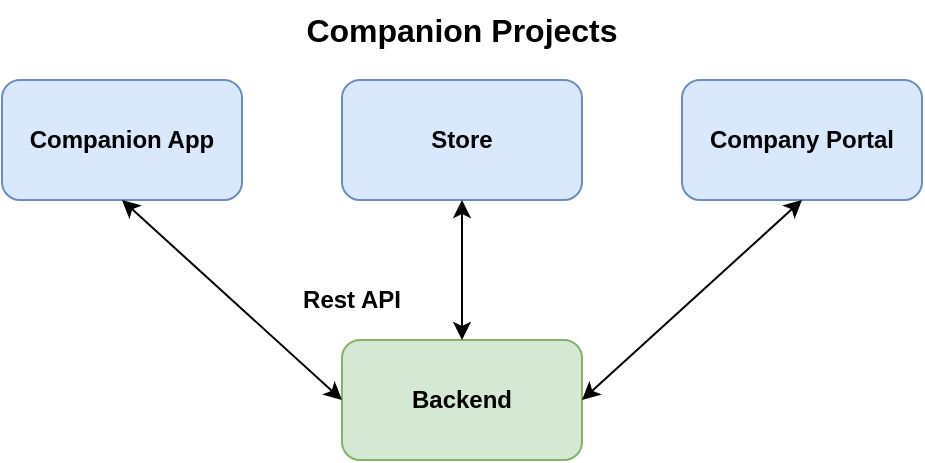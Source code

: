 <mxfile version="13.6.6" type="device"><diagram id="oH5o9qrXdouzIUf-zzGI" name="Page-1"><mxGraphModel dx="1298" dy="843" grid="1" gridSize="10" guides="1" tooltips="1" connect="1" arrows="1" fold="1" page="1" pageScale="1" pageWidth="850" pageHeight="1100" math="0" shadow="0"><root><mxCell id="0"/><mxCell id="1" parent="0"/><mxCell id="0s56FaPyDo7Vmw3Eu0Lo-1" value="Store" style="rounded=1;whiteSpace=wrap;html=1;fillColor=#dae8fc;strokeColor=#6c8ebf;fontStyle=1" vertex="1" parent="1"><mxGeometry x="330" y="390" width="120" height="60" as="geometry"/></mxCell><mxCell id="0s56FaPyDo7Vmw3Eu0Lo-2" value="Company Portal" style="rounded=1;whiteSpace=wrap;html=1;fillColor=#dae8fc;strokeColor=#6c8ebf;fontStyle=1" vertex="1" parent="1"><mxGeometry x="500" y="390" width="120" height="60" as="geometry"/></mxCell><mxCell id="0s56FaPyDo7Vmw3Eu0Lo-3" value="Backend" style="rounded=1;whiteSpace=wrap;html=1;fillColor=#d5e8d4;strokeColor=#82b366;fontStyle=1" vertex="1" parent="1"><mxGeometry x="330" y="520" width="120" height="60" as="geometry"/></mxCell><mxCell id="0s56FaPyDo7Vmw3Eu0Lo-4" value="Companion App" style="rounded=1;whiteSpace=wrap;html=1;fillColor=#dae8fc;strokeColor=#6c8ebf;fontStyle=1" vertex="1" parent="1"><mxGeometry x="160" y="390" width="120" height="60" as="geometry"/></mxCell><mxCell id="0s56FaPyDo7Vmw3Eu0Lo-5" value="" style="endArrow=classic;startArrow=classic;html=1;exitX=1;exitY=0.5;exitDx=0;exitDy=0;entryX=0.5;entryY=1;entryDx=0;entryDy=0;" edge="1" parent="1" source="0s56FaPyDo7Vmw3Eu0Lo-3" target="0s56FaPyDo7Vmw3Eu0Lo-2"><mxGeometry width="50" height="50" relative="1" as="geometry"><mxPoint x="400" y="460" as="sourcePoint"/><mxPoint x="450" y="410" as="targetPoint"/></mxGeometry></mxCell><mxCell id="0s56FaPyDo7Vmw3Eu0Lo-6" value="" style="endArrow=classic;startArrow=classic;html=1;exitX=0.5;exitY=0;exitDx=0;exitDy=0;entryX=0.5;entryY=1;entryDx=0;entryDy=0;" edge="1" parent="1" source="0s56FaPyDo7Vmw3Eu0Lo-3" target="0s56FaPyDo7Vmw3Eu0Lo-1"><mxGeometry width="50" height="50" relative="1" as="geometry"><mxPoint x="360" y="510" as="sourcePoint"/><mxPoint x="460" y="390" as="targetPoint"/></mxGeometry></mxCell><mxCell id="0s56FaPyDo7Vmw3Eu0Lo-7" value="" style="endArrow=classic;startArrow=classic;html=1;exitX=0.5;exitY=1;exitDx=0;exitDy=0;entryX=0;entryY=0.5;entryDx=0;entryDy=0;" edge="1" parent="1" source="0s56FaPyDo7Vmw3Eu0Lo-4" target="0s56FaPyDo7Vmw3Eu0Lo-3"><mxGeometry width="50" height="50" relative="1" as="geometry"><mxPoint x="190" y="600" as="sourcePoint"/><mxPoint x="290" y="480" as="targetPoint"/></mxGeometry></mxCell><mxCell id="0s56FaPyDo7Vmw3Eu0Lo-9" value="Rest API" style="text;html=1;strokeColor=none;fillColor=none;align=center;verticalAlign=middle;whiteSpace=wrap;rounded=0;fontStyle=1" vertex="1" parent="1"><mxGeometry x="270" y="490" width="130" height="20" as="geometry"/></mxCell><mxCell id="0s56FaPyDo7Vmw3Eu0Lo-10" value="Companion Projects" style="text;html=1;strokeColor=none;fillColor=none;align=center;verticalAlign=middle;whiteSpace=wrap;rounded=0;fontStyle=1;fontSize=16;" vertex="1" parent="1"><mxGeometry x="310" y="350" width="160" height="30" as="geometry"/></mxCell></root></mxGraphModel></diagram></mxfile>